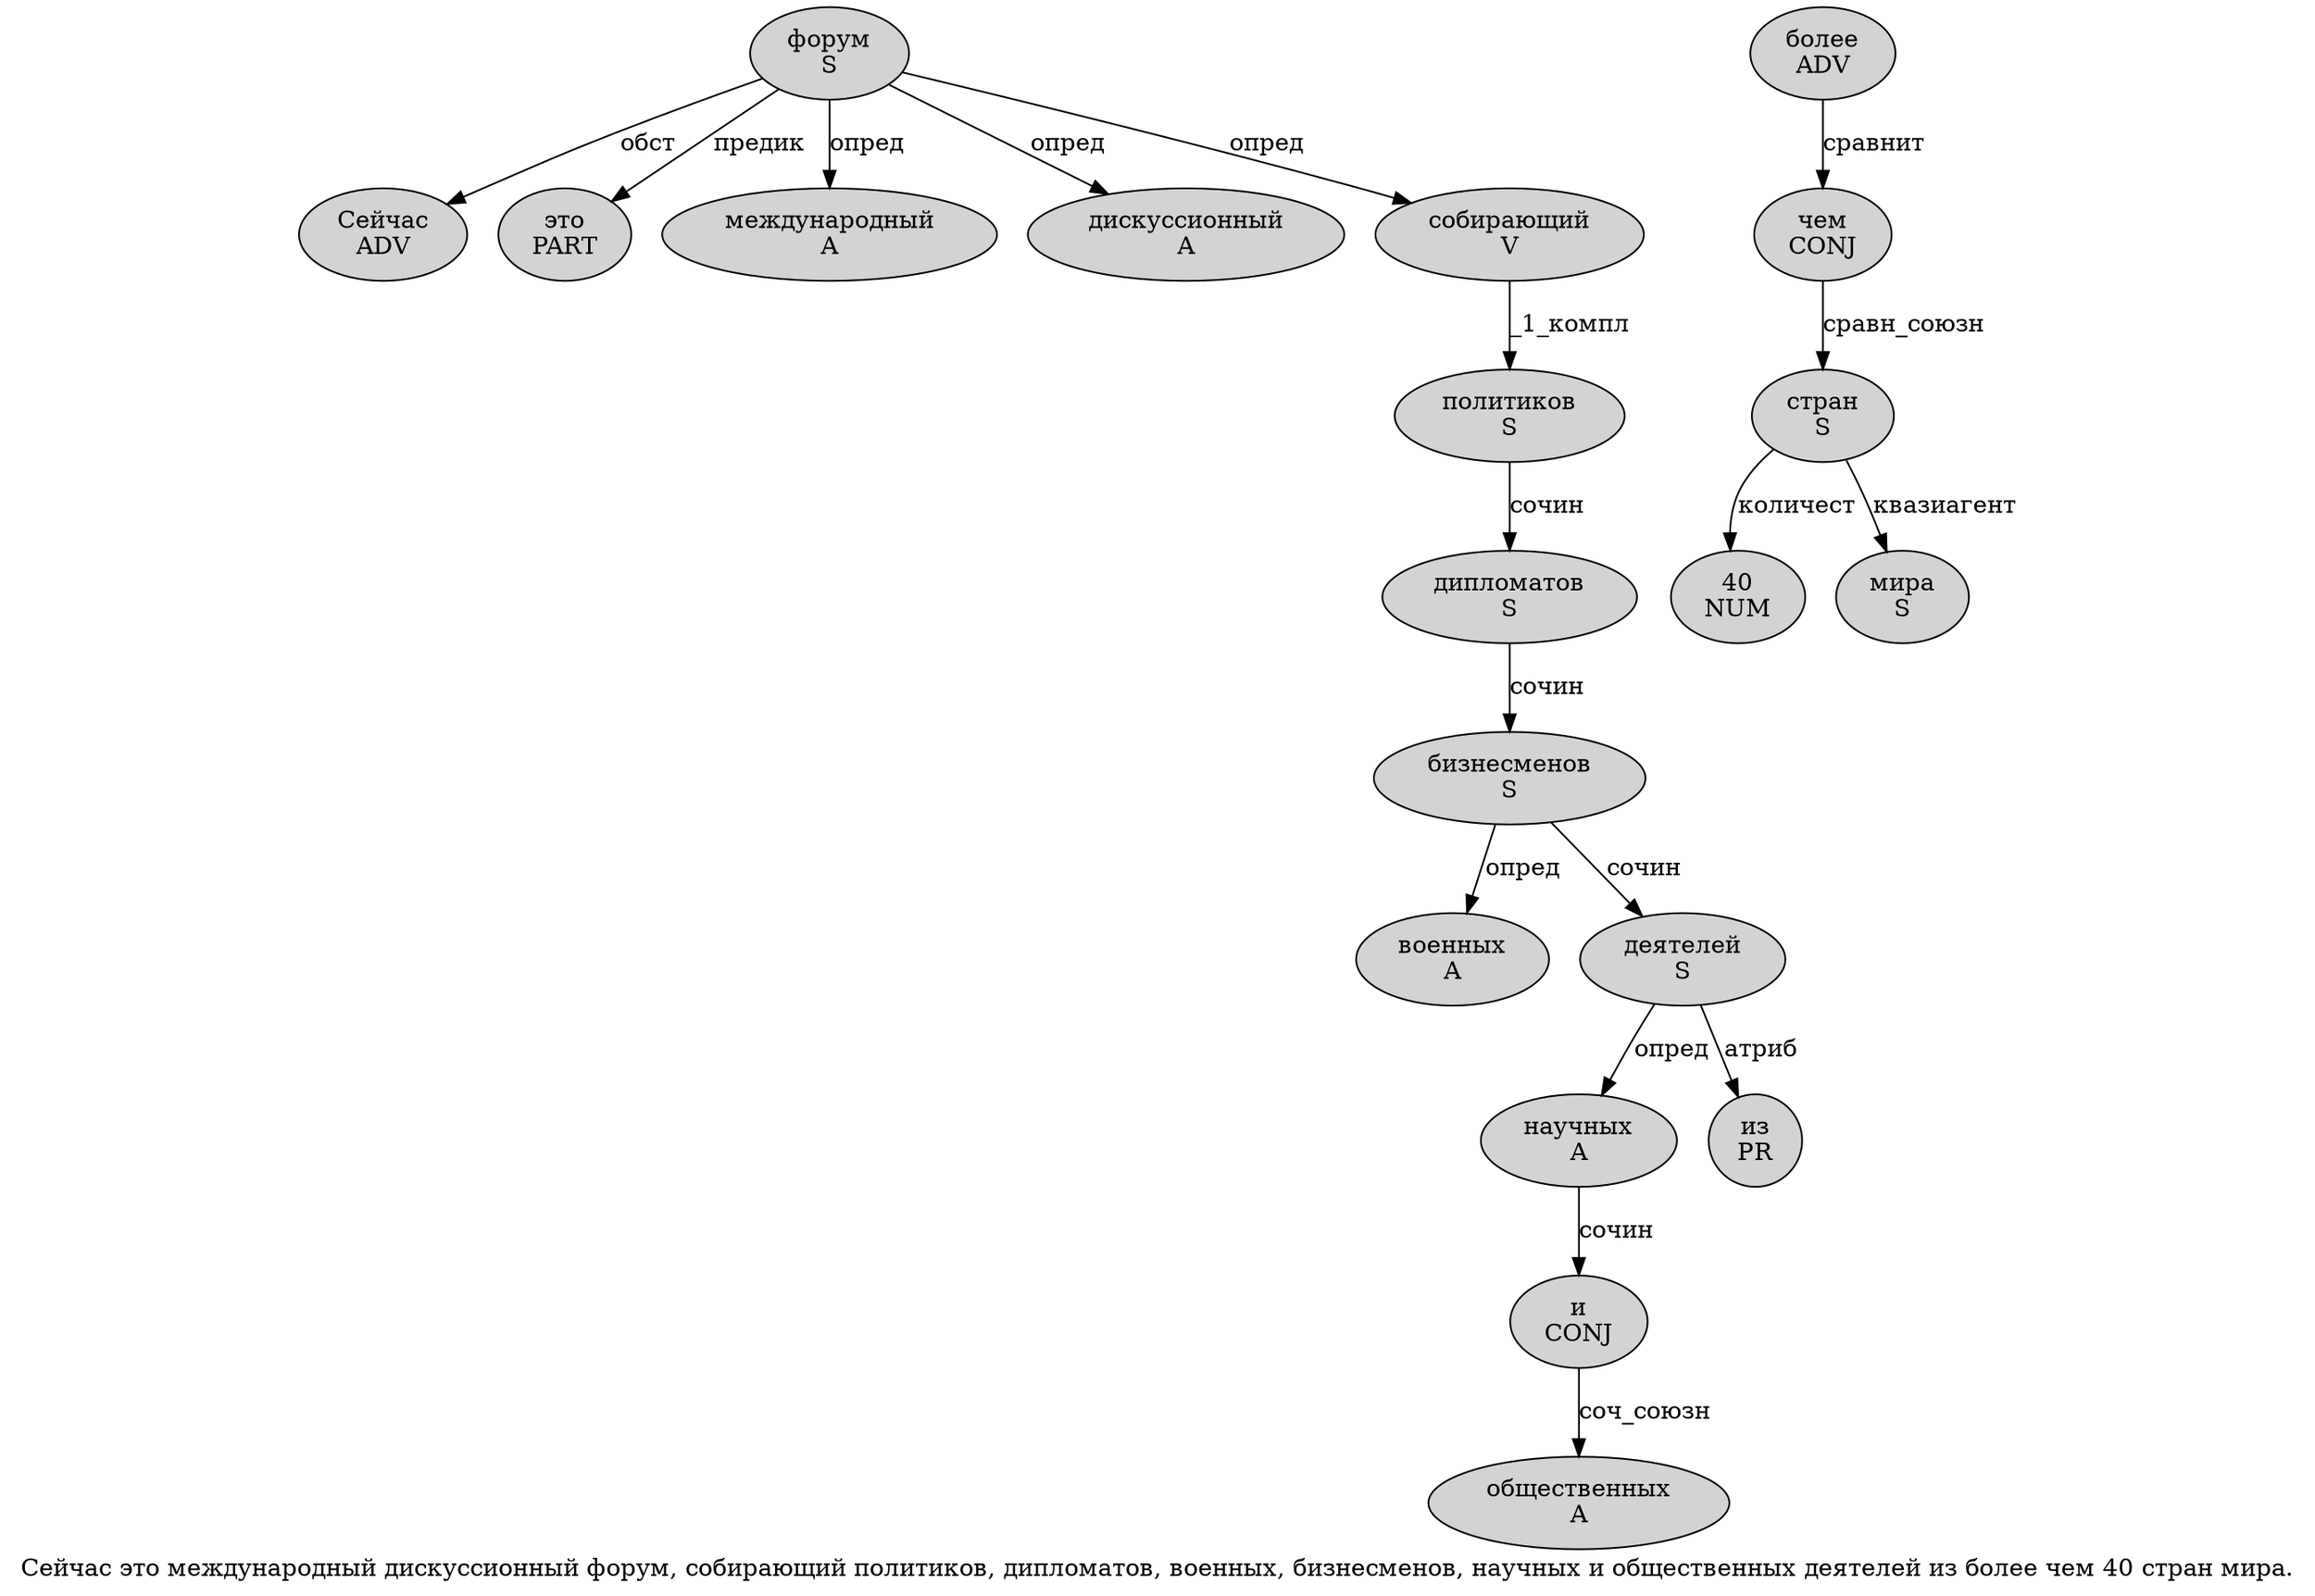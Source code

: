 digraph SENTENCE_205 {
	graph [label="Сейчас это международный дискуссионный форум, собирающий политиков, дипломатов, военных, бизнесменов, научных и общественных деятелей из более чем 40 стран мира."]
	node [style=filled]
		0 [label="Сейчас
ADV" color="" fillcolor=lightgray penwidth=1 shape=ellipse]
		1 [label="это
PART" color="" fillcolor=lightgray penwidth=1 shape=ellipse]
		2 [label="международный
A" color="" fillcolor=lightgray penwidth=1 shape=ellipse]
		3 [label="дискуссионный
A" color="" fillcolor=lightgray penwidth=1 shape=ellipse]
		4 [label="форум
S" color="" fillcolor=lightgray penwidth=1 shape=ellipse]
		6 [label="собирающий
V" color="" fillcolor=lightgray penwidth=1 shape=ellipse]
		7 [label="политиков
S" color="" fillcolor=lightgray penwidth=1 shape=ellipse]
		9 [label="дипломатов
S" color="" fillcolor=lightgray penwidth=1 shape=ellipse]
		11 [label="военных
A" color="" fillcolor=lightgray penwidth=1 shape=ellipse]
		13 [label="бизнесменов
S" color="" fillcolor=lightgray penwidth=1 shape=ellipse]
		15 [label="научных
A" color="" fillcolor=lightgray penwidth=1 shape=ellipse]
		16 [label="и
CONJ" color="" fillcolor=lightgray penwidth=1 shape=ellipse]
		17 [label="общественных
A" color="" fillcolor=lightgray penwidth=1 shape=ellipse]
		18 [label="деятелей
S" color="" fillcolor=lightgray penwidth=1 shape=ellipse]
		19 [label="из
PR" color="" fillcolor=lightgray penwidth=1 shape=ellipse]
		20 [label="более
ADV" color="" fillcolor=lightgray penwidth=1 shape=ellipse]
		21 [label="чем
CONJ" color="" fillcolor=lightgray penwidth=1 shape=ellipse]
		22 [label="40
NUM" color="" fillcolor=lightgray penwidth=1 shape=ellipse]
		23 [label="стран
S" color="" fillcolor=lightgray penwidth=1 shape=ellipse]
		24 [label="мира
S" color="" fillcolor=lightgray penwidth=1 shape=ellipse]
			16 -> 17 [label="соч_союзн"]
			18 -> 15 [label="опред"]
			18 -> 19 [label="атриб"]
			6 -> 7 [label="_1_компл"]
			15 -> 16 [label="сочин"]
			4 -> 0 [label="обст"]
			4 -> 1 [label="предик"]
			4 -> 2 [label="опред"]
			4 -> 3 [label="опред"]
			4 -> 6 [label="опред"]
			20 -> 21 [label="сравнит"]
			13 -> 11 [label="опред"]
			13 -> 18 [label="сочин"]
			7 -> 9 [label="сочин"]
			9 -> 13 [label="сочин"]
			21 -> 23 [label="сравн_союзн"]
			23 -> 22 [label="количест"]
			23 -> 24 [label="квазиагент"]
}